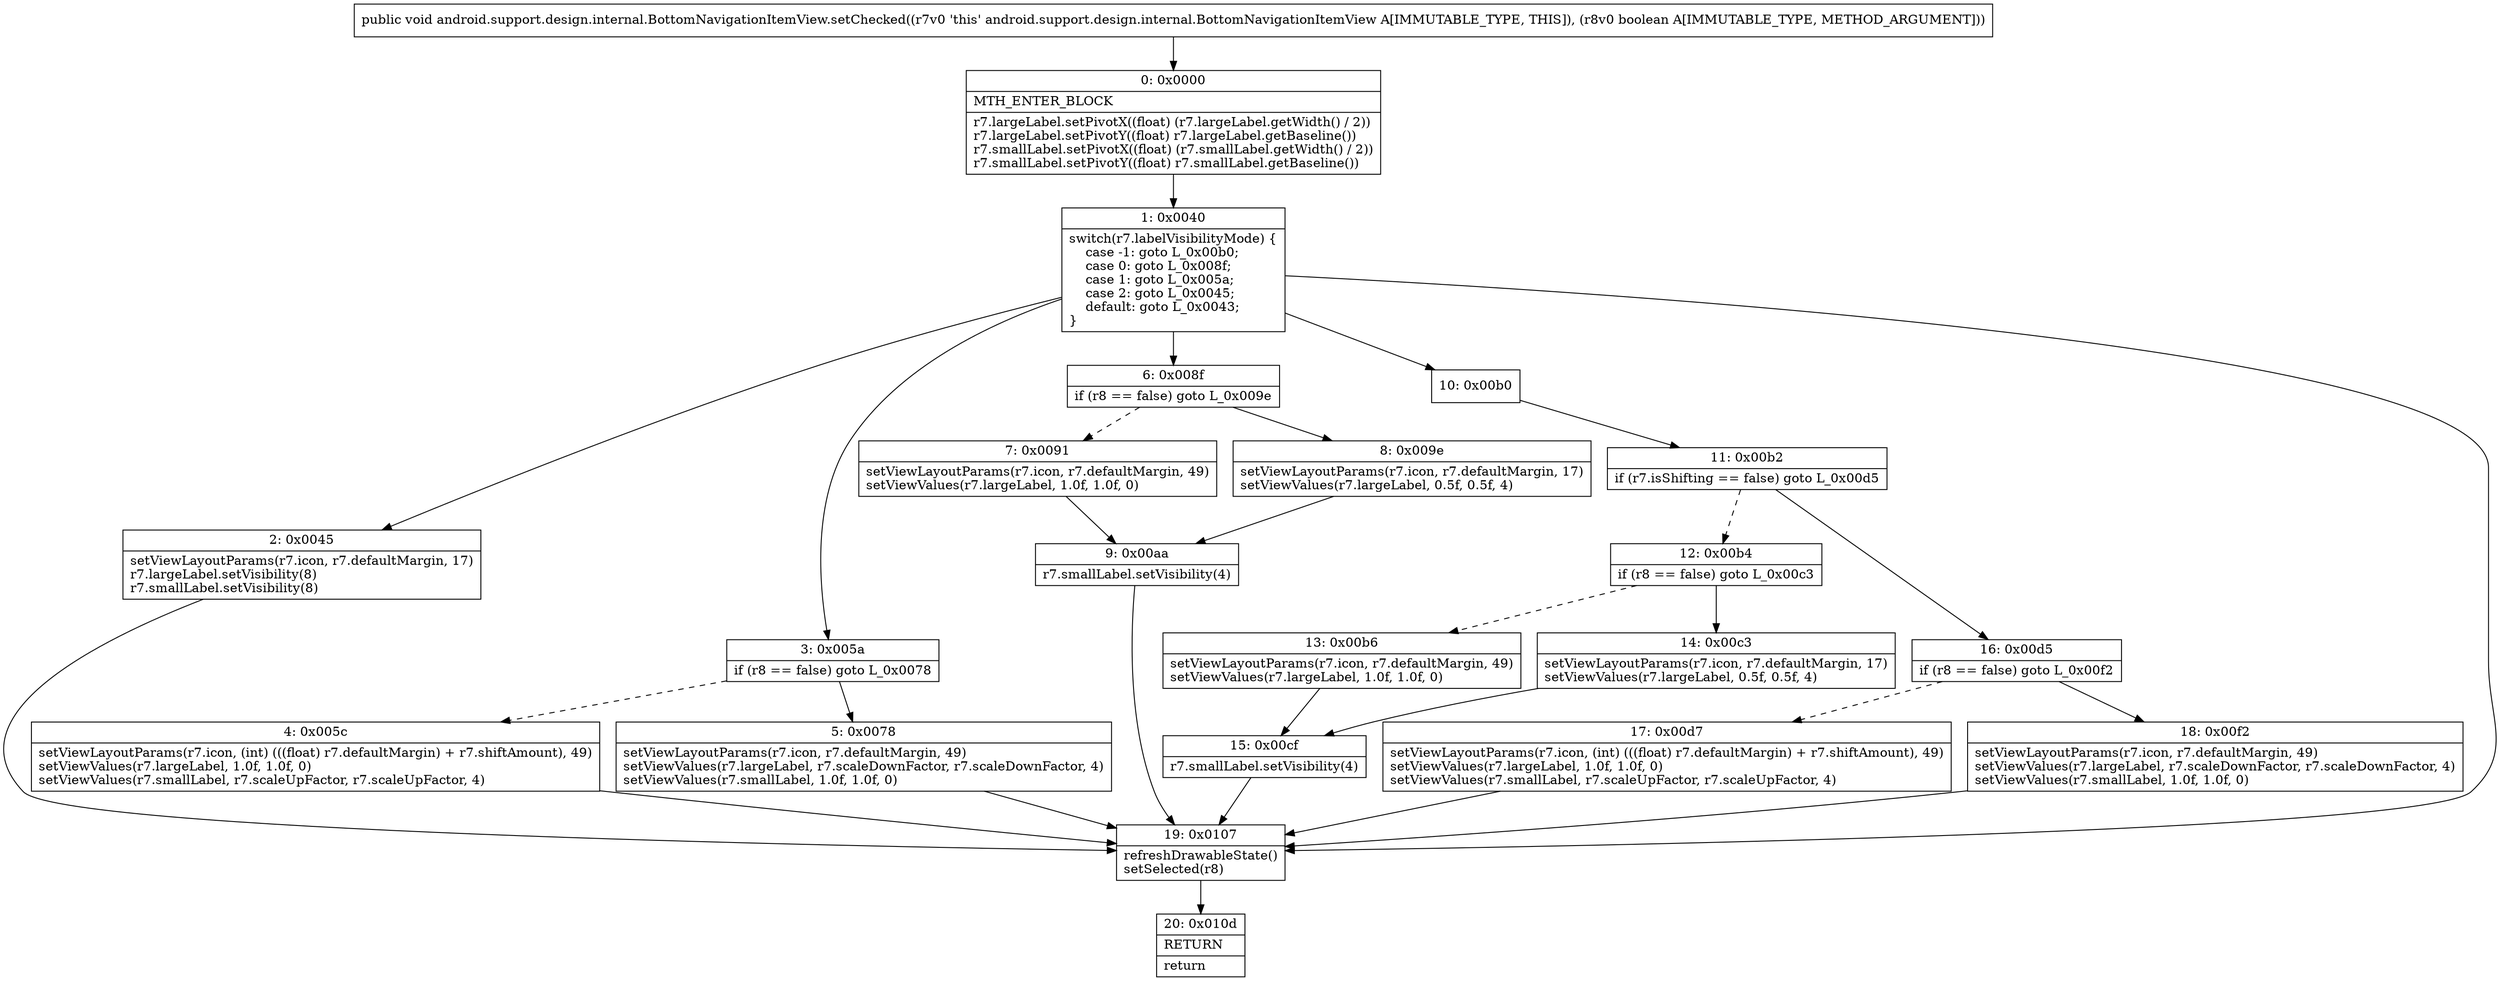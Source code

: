 digraph "CFG forandroid.support.design.internal.BottomNavigationItemView.setChecked(Z)V" {
Node_0 [shape=record,label="{0\:\ 0x0000|MTH_ENTER_BLOCK\l|r7.largeLabel.setPivotX((float) (r7.largeLabel.getWidth() \/ 2))\lr7.largeLabel.setPivotY((float) r7.largeLabel.getBaseline())\lr7.smallLabel.setPivotX((float) (r7.smallLabel.getWidth() \/ 2))\lr7.smallLabel.setPivotY((float) r7.smallLabel.getBaseline())\l}"];
Node_1 [shape=record,label="{1\:\ 0x0040|switch(r7.labelVisibilityMode) \{\l    case \-1: goto L_0x00b0;\l    case 0: goto L_0x008f;\l    case 1: goto L_0x005a;\l    case 2: goto L_0x0045;\l    default: goto L_0x0043;\l\}\l}"];
Node_2 [shape=record,label="{2\:\ 0x0045|setViewLayoutParams(r7.icon, r7.defaultMargin, 17)\lr7.largeLabel.setVisibility(8)\lr7.smallLabel.setVisibility(8)\l}"];
Node_3 [shape=record,label="{3\:\ 0x005a|if (r8 == false) goto L_0x0078\l}"];
Node_4 [shape=record,label="{4\:\ 0x005c|setViewLayoutParams(r7.icon, (int) (((float) r7.defaultMargin) + r7.shiftAmount), 49)\lsetViewValues(r7.largeLabel, 1.0f, 1.0f, 0)\lsetViewValues(r7.smallLabel, r7.scaleUpFactor, r7.scaleUpFactor, 4)\l}"];
Node_5 [shape=record,label="{5\:\ 0x0078|setViewLayoutParams(r7.icon, r7.defaultMargin, 49)\lsetViewValues(r7.largeLabel, r7.scaleDownFactor, r7.scaleDownFactor, 4)\lsetViewValues(r7.smallLabel, 1.0f, 1.0f, 0)\l}"];
Node_6 [shape=record,label="{6\:\ 0x008f|if (r8 == false) goto L_0x009e\l}"];
Node_7 [shape=record,label="{7\:\ 0x0091|setViewLayoutParams(r7.icon, r7.defaultMargin, 49)\lsetViewValues(r7.largeLabel, 1.0f, 1.0f, 0)\l}"];
Node_8 [shape=record,label="{8\:\ 0x009e|setViewLayoutParams(r7.icon, r7.defaultMargin, 17)\lsetViewValues(r7.largeLabel, 0.5f, 0.5f, 4)\l}"];
Node_9 [shape=record,label="{9\:\ 0x00aa|r7.smallLabel.setVisibility(4)\l}"];
Node_10 [shape=record,label="{10\:\ 0x00b0}"];
Node_11 [shape=record,label="{11\:\ 0x00b2|if (r7.isShifting == false) goto L_0x00d5\l}"];
Node_12 [shape=record,label="{12\:\ 0x00b4|if (r8 == false) goto L_0x00c3\l}"];
Node_13 [shape=record,label="{13\:\ 0x00b6|setViewLayoutParams(r7.icon, r7.defaultMargin, 49)\lsetViewValues(r7.largeLabel, 1.0f, 1.0f, 0)\l}"];
Node_14 [shape=record,label="{14\:\ 0x00c3|setViewLayoutParams(r7.icon, r7.defaultMargin, 17)\lsetViewValues(r7.largeLabel, 0.5f, 0.5f, 4)\l}"];
Node_15 [shape=record,label="{15\:\ 0x00cf|r7.smallLabel.setVisibility(4)\l}"];
Node_16 [shape=record,label="{16\:\ 0x00d5|if (r8 == false) goto L_0x00f2\l}"];
Node_17 [shape=record,label="{17\:\ 0x00d7|setViewLayoutParams(r7.icon, (int) (((float) r7.defaultMargin) + r7.shiftAmount), 49)\lsetViewValues(r7.largeLabel, 1.0f, 1.0f, 0)\lsetViewValues(r7.smallLabel, r7.scaleUpFactor, r7.scaleUpFactor, 4)\l}"];
Node_18 [shape=record,label="{18\:\ 0x00f2|setViewLayoutParams(r7.icon, r7.defaultMargin, 49)\lsetViewValues(r7.largeLabel, r7.scaleDownFactor, r7.scaleDownFactor, 4)\lsetViewValues(r7.smallLabel, 1.0f, 1.0f, 0)\l}"];
Node_19 [shape=record,label="{19\:\ 0x0107|refreshDrawableState()\lsetSelected(r8)\l}"];
Node_20 [shape=record,label="{20\:\ 0x010d|RETURN\l|return\l}"];
MethodNode[shape=record,label="{public void android.support.design.internal.BottomNavigationItemView.setChecked((r7v0 'this' android.support.design.internal.BottomNavigationItemView A[IMMUTABLE_TYPE, THIS]), (r8v0 boolean A[IMMUTABLE_TYPE, METHOD_ARGUMENT])) }"];
MethodNode -> Node_0;
Node_0 -> Node_1;
Node_1 -> Node_2;
Node_1 -> Node_3;
Node_1 -> Node_6;
Node_1 -> Node_10;
Node_1 -> Node_19;
Node_2 -> Node_19;
Node_3 -> Node_4[style=dashed];
Node_3 -> Node_5;
Node_4 -> Node_19;
Node_5 -> Node_19;
Node_6 -> Node_7[style=dashed];
Node_6 -> Node_8;
Node_7 -> Node_9;
Node_8 -> Node_9;
Node_9 -> Node_19;
Node_10 -> Node_11;
Node_11 -> Node_12[style=dashed];
Node_11 -> Node_16;
Node_12 -> Node_13[style=dashed];
Node_12 -> Node_14;
Node_13 -> Node_15;
Node_14 -> Node_15;
Node_15 -> Node_19;
Node_16 -> Node_17[style=dashed];
Node_16 -> Node_18;
Node_17 -> Node_19;
Node_18 -> Node_19;
Node_19 -> Node_20;
}

